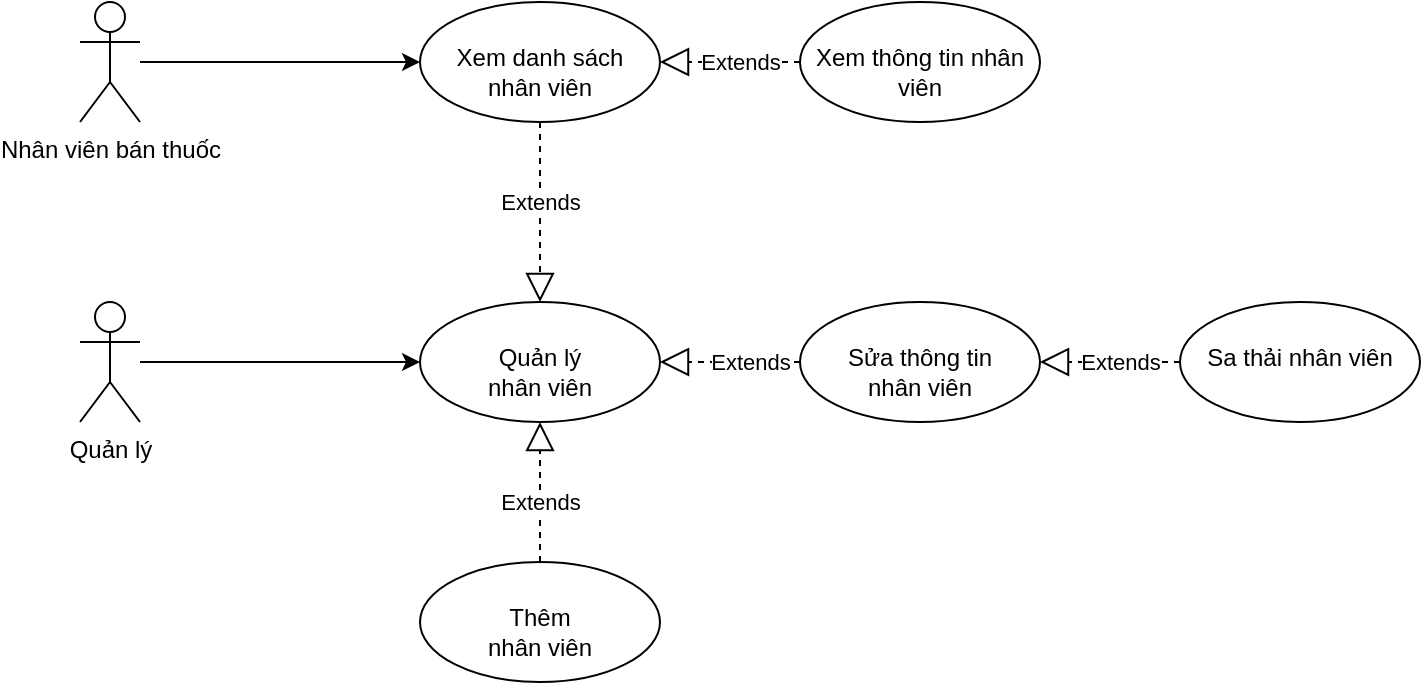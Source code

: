 <mxfile version="16.4.0" type="device"><diagram id="RJ-HAsPHlkFp2Yh89uA8" name="Page-1"><mxGraphModel dx="868" dy="561" grid="1" gridSize="10" guides="1" tooltips="1" connect="1" arrows="1" fold="1" page="1" pageScale="1" pageWidth="850" pageHeight="1100" math="0" shadow="0"><root><mxCell id="0"/><mxCell id="1" parent="0"/><mxCell id="Yx7TEGT9roY06X_NECH1-3" value="" style="edgeStyle=orthogonalEdgeStyle;rounded=0;orthogonalLoop=1;jettySize=auto;html=1;" parent="1" source="Yx7TEGT9roY06X_NECH1-1" target="Yx7TEGT9roY06X_NECH1-2" edge="1"><mxGeometry relative="1" as="geometry"/></mxCell><mxCell id="Yx7TEGT9roY06X_NECH1-1" value="Quản lý" style="shape=umlActor;verticalLabelPosition=bottom;verticalAlign=top;html=1;outlineConnect=0;" parent="1" vertex="1"><mxGeometry x="160" y="160" width="30" height="60" as="geometry"/></mxCell><mxCell id="Yx7TEGT9roY06X_NECH1-2" value="&lt;br&gt;Quản lý&lt;br&gt;nhân viên" style="ellipse;whiteSpace=wrap;html=1;verticalAlign=top;" parent="1" vertex="1"><mxGeometry x="330" y="160" width="120" height="60" as="geometry"/></mxCell><mxCell id="Yx7TEGT9roY06X_NECH1-4" value="&lt;br&gt;Thêm&lt;br&gt;nhân viên" style="ellipse;whiteSpace=wrap;html=1;verticalAlign=top;" parent="1" vertex="1"><mxGeometry x="330" y="290" width="120" height="60" as="geometry"/></mxCell><mxCell id="Yx7TEGT9roY06X_NECH1-6" value="&lt;br&gt;Sửa thông tin&lt;br&gt;nhân viên" style="ellipse;whiteSpace=wrap;html=1;verticalAlign=top;" parent="1" vertex="1"><mxGeometry x="520" y="160" width="120" height="60" as="geometry"/></mxCell><mxCell id="Yx7TEGT9roY06X_NECH1-7" value="&lt;br&gt;Xem danh sách&lt;br&gt;nhân viên" style="ellipse;whiteSpace=wrap;html=1;verticalAlign=top;" parent="1" vertex="1"><mxGeometry x="330" y="10" width="120" height="60" as="geometry"/></mxCell><mxCell id="Yx7TEGT9roY06X_NECH1-10" style="edgeStyle=orthogonalEdgeStyle;rounded=0;orthogonalLoop=1;jettySize=auto;html=1;" parent="1" source="Yx7TEGT9roY06X_NECH1-8" target="Yx7TEGT9roY06X_NECH1-7" edge="1"><mxGeometry relative="1" as="geometry"/></mxCell><mxCell id="Yx7TEGT9roY06X_NECH1-8" value="Nhân viên bán thuốc" style="shape=umlActor;verticalLabelPosition=bottom;verticalAlign=top;html=1;outlineConnect=0;" parent="1" vertex="1"><mxGeometry x="160" y="10" width="30" height="60" as="geometry"/></mxCell><mxCell id="Yx7TEGT9roY06X_NECH1-11" value="" style="endArrow=block;dashed=1;endFill=0;endSize=12;html=1;rounded=0;exitX=0.5;exitY=0;exitDx=0;exitDy=0;entryX=0.5;entryY=1;entryDx=0;entryDy=0;" parent="1" source="Yx7TEGT9roY06X_NECH1-4" target="Yx7TEGT9roY06X_NECH1-2" edge="1"><mxGeometry width="160" relative="1" as="geometry"><mxPoint x="340" y="580" as="sourcePoint"/><mxPoint x="390" y="450" as="targetPoint"/></mxGeometry></mxCell><mxCell id="Yx7TEGT9roY06X_NECH1-12" value="Extends" style="edgeLabel;html=1;align=center;verticalAlign=middle;resizable=0;points=[];" parent="Yx7TEGT9roY06X_NECH1-11" vertex="1" connectable="0"><mxGeometry x="0.279" relative="1" as="geometry"><mxPoint y="15" as="offset"/></mxGeometry></mxCell><mxCell id="Yx7TEGT9roY06X_NECH1-13" value="" style="endArrow=block;dashed=1;endFill=0;endSize=12;html=1;rounded=0;exitX=0;exitY=0.5;exitDx=0;exitDy=0;entryX=1;entryY=0.5;entryDx=0;entryDy=0;" parent="1" source="Yx7TEGT9roY06X_NECH1-6" target="Yx7TEGT9roY06X_NECH1-2" edge="1"><mxGeometry width="160" relative="1" as="geometry"><mxPoint x="477.574" y="71.213" as="sourcePoint"/><mxPoint x="442.426" y="178.787" as="targetPoint"/></mxGeometry></mxCell><mxCell id="Yx7TEGT9roY06X_NECH1-14" value="Extends" style="edgeLabel;html=1;align=center;verticalAlign=middle;resizable=0;points=[];" parent="Yx7TEGT9roY06X_NECH1-13" vertex="1" connectable="0"><mxGeometry x="0.279" relative="1" as="geometry"><mxPoint x="20" as="offset"/></mxGeometry></mxCell><mxCell id="Yx7TEGT9roY06X_NECH1-15" value="" style="endArrow=block;dashed=1;endFill=0;endSize=12;html=1;rounded=0;exitX=0.5;exitY=1;exitDx=0;exitDy=0;entryX=0.5;entryY=0;entryDx=0;entryDy=0;" parent="1" source="Yx7TEGT9roY06X_NECH1-7" target="Yx7TEGT9roY06X_NECH1-2" edge="1"><mxGeometry width="160" relative="1" as="geometry"><mxPoint x="487.574" y="-248.787" as="sourcePoint"/><mxPoint x="390" y="-110" as="targetPoint"/></mxGeometry></mxCell><mxCell id="Yx7TEGT9roY06X_NECH1-16" value="Extends" style="edgeLabel;html=1;align=center;verticalAlign=middle;resizable=0;points=[];" parent="Yx7TEGT9roY06X_NECH1-15" vertex="1" connectable="0"><mxGeometry x="0.279" relative="1" as="geometry"><mxPoint y="-18" as="offset"/></mxGeometry></mxCell><mxCell id="DThjjrHIb2NEdVnqDsNS-1" value="&lt;br&gt;Sa thải nhân viên" style="ellipse;whiteSpace=wrap;html=1;verticalAlign=top;" vertex="1" parent="1"><mxGeometry x="710" y="160" width="120" height="60" as="geometry"/></mxCell><mxCell id="DThjjrHIb2NEdVnqDsNS-2" value="" style="endArrow=block;dashed=1;endFill=0;endSize=12;html=1;rounded=0;exitX=0;exitY=0.5;exitDx=0;exitDy=0;entryX=1;entryY=0.5;entryDx=0;entryDy=0;" edge="1" parent="1" source="DThjjrHIb2NEdVnqDsNS-1" target="Yx7TEGT9roY06X_NECH1-6"><mxGeometry width="160" relative="1" as="geometry"><mxPoint x="727.574" y="1.213" as="sourcePoint"/><mxPoint x="660" y="170" as="targetPoint"/></mxGeometry></mxCell><mxCell id="DThjjrHIb2NEdVnqDsNS-3" value="Extends" style="edgeLabel;html=1;align=center;verticalAlign=middle;resizable=0;points=[];" vertex="1" connectable="0" parent="DThjjrHIb2NEdVnqDsNS-2"><mxGeometry x="0.279" relative="1" as="geometry"><mxPoint x="15" as="offset"/></mxGeometry></mxCell><mxCell id="DThjjrHIb2NEdVnqDsNS-4" value="&lt;br&gt;Xem thông tin nhân viên" style="ellipse;whiteSpace=wrap;html=1;verticalAlign=top;" vertex="1" parent="1"><mxGeometry x="520" y="10" width="120" height="60" as="geometry"/></mxCell><mxCell id="DThjjrHIb2NEdVnqDsNS-5" value="" style="endArrow=block;dashed=1;endFill=0;endSize=12;html=1;rounded=0;exitX=0;exitY=0.5;exitDx=0;exitDy=0;entryX=1;entryY=0.5;entryDx=0;entryDy=0;" edge="1" parent="1" source="DThjjrHIb2NEdVnqDsNS-4" target="Yx7TEGT9roY06X_NECH1-7"><mxGeometry width="160" relative="1" as="geometry"><mxPoint x="617.574" y="-78.787" as="sourcePoint"/><mxPoint x="520" y="60" as="targetPoint"/></mxGeometry></mxCell><mxCell id="DThjjrHIb2NEdVnqDsNS-6" value="Extends" style="edgeLabel;html=1;align=center;verticalAlign=middle;resizable=0;points=[];" vertex="1" connectable="0" parent="DThjjrHIb2NEdVnqDsNS-5"><mxGeometry x="0.279" relative="1" as="geometry"><mxPoint x="15" as="offset"/></mxGeometry></mxCell></root></mxGraphModel></diagram></mxfile>